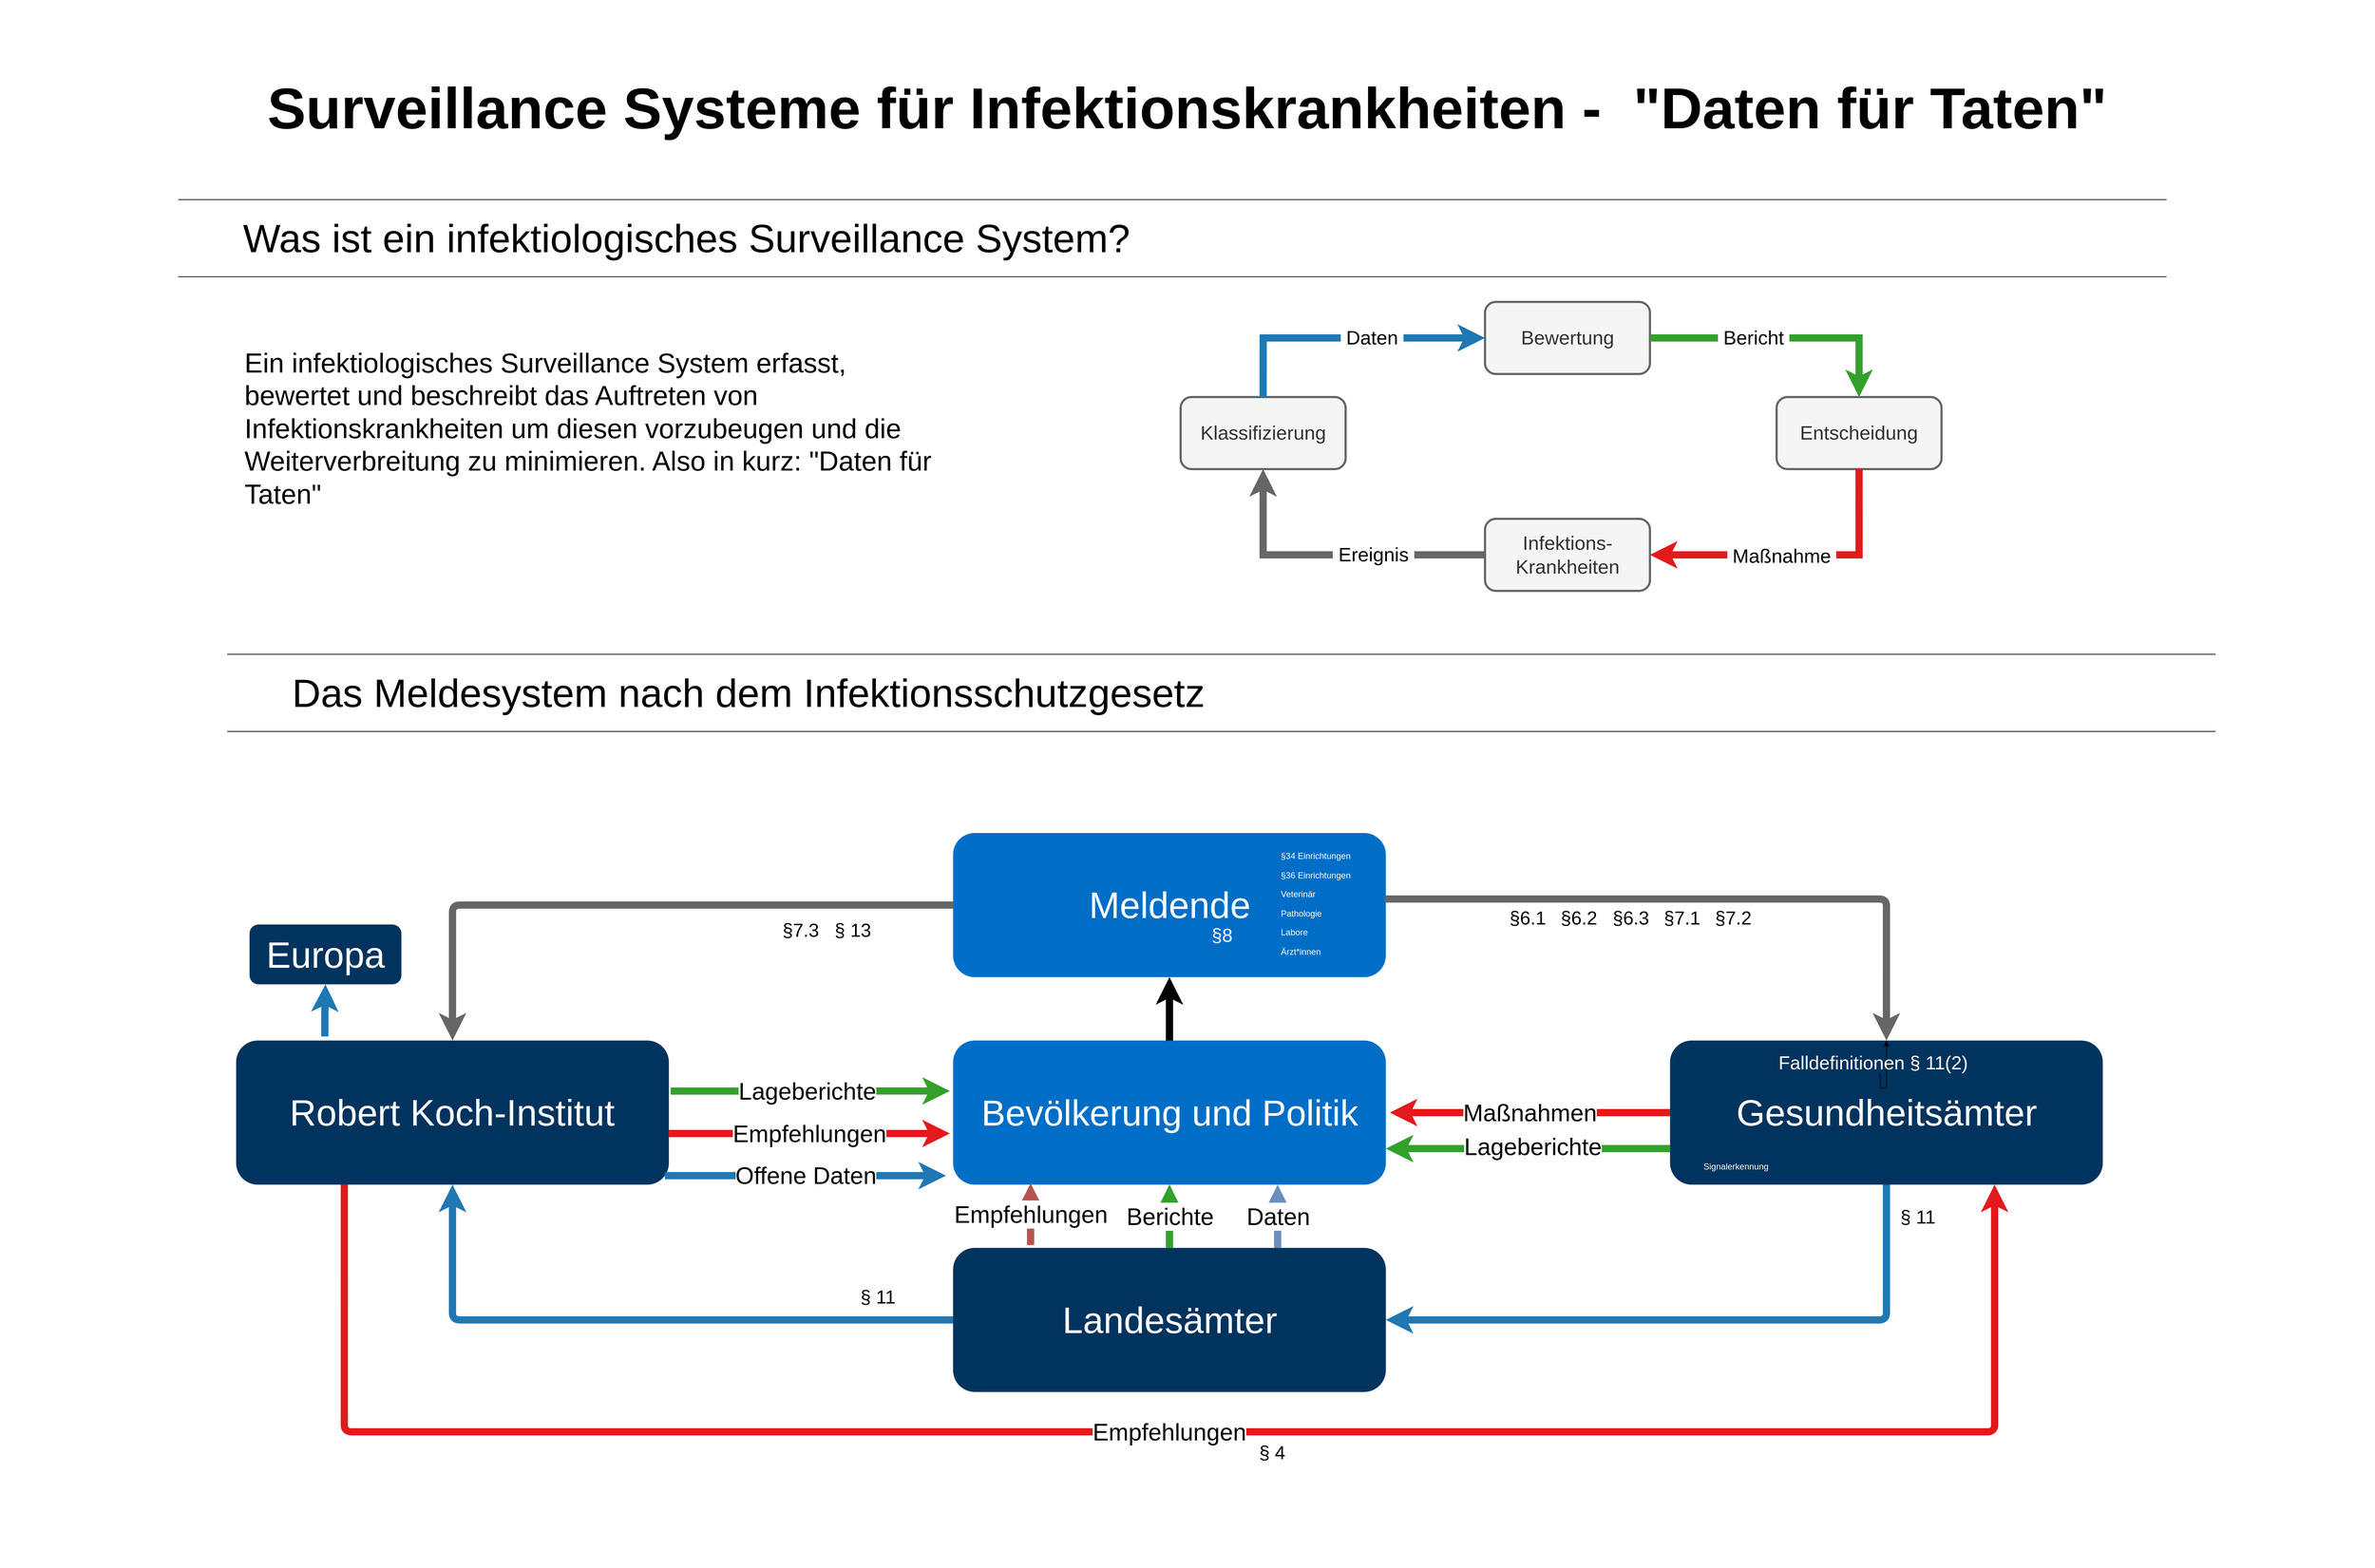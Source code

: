 <mxfile version="20.5.3" type="github">
  <diagram id="PCdTuPednkusaLk7QfRH" name="Page-1">
    <mxGraphModel dx="6627" dy="3697" grid="0" gridSize="10" guides="1" tooltips="1" connect="1" arrows="1" fold="1" page="1" pageScale="1" pageWidth="3300" pageHeight="4681" math="0" shadow="0">
      <root>
        <mxCell id="0" />
        <mxCell id="1" parent="0" />
        <mxCell id="fZpmpn9y3ByHib3t7wht-28" value="Surveillance Systeme für Infektionskrankheiten -&amp;nbsp; &quot;Daten für Taten&quot;" style="text;html=1;strokeColor=none;fillColor=none;align=center;verticalAlign=middle;whiteSpace=wrap;rounded=0;fontSize=80;fontStyle=1" parent="1" vertex="1">
          <mxGeometry x="6" y="299" width="3292" height="299" as="geometry" />
        </mxCell>
        <mxCell id="fZpmpn9y3ByHib3t7wht-30" style="edgeStyle=orthogonalEdgeStyle;curved=1;orthogonalLoop=1;jettySize=auto;html=1;exitX=0.5;exitY=1;exitDx=0;exitDy=0;fontSize=29;endArrow=classic;endFill=1;strokeWidth=1;" parent="1" edge="1">
          <mxGeometry relative="1" as="geometry">
            <mxPoint x="1645" y="630" as="sourcePoint" />
            <mxPoint x="1645" y="630" as="targetPoint" />
          </mxGeometry>
        </mxCell>
        <mxCell id="lvOyBxjIi6jX6nLMWF4I-3" value="&lt;br style=&quot;font-size: 38px;&quot;&gt;&lt;div style=&quot;font-size: 38px;&quot;&gt;Ein infektiologisches Surveillance System erfasst, bewertet und beschreibt das Auftreten von Infektionskrankheiten um diesen vorzubeugen und die Weiterverbreitung zu minimieren. Also in kurz: &quot;Daten für Taten&quot;&lt;br&gt;&lt;/div&gt;&lt;div style=&quot;font-size: 38px;&quot;&gt;&lt;br style=&quot;font-size: 38px;&quot;&gt;&lt;/div&gt;" style="text;html=1;strokeColor=none;fillColor=none;align=left;verticalAlign=top;whiteSpace=wrap;rounded=0;fontSize=38;" parent="1" vertex="1">
          <mxGeometry x="343" y="728" width="992" height="377" as="geometry" />
        </mxCell>
        <mxCell id="kd0Iuf0_5TcYoFRnLQND-27" value="Meldende" style="rounded=1;whiteSpace=wrap;html=1;fillColor=#006ec7;strokeColor=none;align=center;spacing=2;verticalAlign=middle;fontStyle=0;fontSize=51;strokeWidth=3;fontColor=#FFFFFF;" parent="1" vertex="1">
          <mxGeometry x="1327.5" y="1455" width="600" height="200" as="geometry" />
        </mxCell>
        <mxCell id="kd0Iuf0_5TcYoFRnLQND-7" value="Gesundheitsämter" style="rounded=1;whiteSpace=wrap;html=1;fillColor=#00345E;strokeColor=none;strokeWidth=3;fontStyle=0;fontSize=51;fontColor=#FFFFFF;" parent="1" vertex="1">
          <mxGeometry x="2321.584" y="1743" width="600" height="200" as="geometry" />
        </mxCell>
        <mxCell id="52qf8ySm6mOf2ibHxot5-19" value="" style="edgeStyle=orthogonalEdgeStyle;rounded=1;orthogonalLoop=1;jettySize=auto;html=1;fontSize=50;fontColor=#FFFFFF;" parent="1" source="kd0Iuf0_5TcYoFRnLQND-8" target="kd0Iuf0_5TcYoFRnLQND-17" edge="1">
          <mxGeometry relative="1" as="geometry" />
        </mxCell>
        <mxCell id="kd0Iuf0_5TcYoFRnLQND-8" value="Landesämter" style="rounded=1;whiteSpace=wrap;html=1;fillColor=#00345E;strokeColor=none;strokeWidth=3;fontStyle=0;fontSize=51;fontColor=#FFFFFF;" parent="1" vertex="1">
          <mxGeometry x="1327.5" y="2030.692" width="600" height="200" as="geometry" />
        </mxCell>
        <mxCell id="fZpmpn9y3ByHib3t7wht-33" style="orthogonalLoop=1;jettySize=auto;html=1;exitX=1;exitY=0.5;exitDx=0;exitDy=0;fontSize=30;endArrow=classic;endFill=1;strokeWidth=10;fillColor=#d5e8d4;strokeColor=#33a02c;rounded=0;" parent="1" edge="1">
          <mxGeometry relative="1" as="geometry">
            <mxPoint x="935.996" y="1813.102" as="sourcePoint" />
            <mxPoint x="1323" y="1813" as="targetPoint" />
          </mxGeometry>
        </mxCell>
        <mxCell id="fZpmpn9y3ByHib3t7wht-39" value="Lageberichte" style="edgeLabel;html=1;align=center;verticalAlign=middle;resizable=0;points=[];fontSize=33;" parent="fZpmpn9y3ByHib3t7wht-33" vertex="1" connectable="0">
          <mxGeometry x="0.187" y="1" relative="1" as="geometry">
            <mxPoint x="-41" y="1" as="offset" />
          </mxGeometry>
        </mxCell>
        <mxCell id="kd0Iuf0_5TcYoFRnLQND-9" value="Robert Koch-Institut" style="rounded=1;whiteSpace=wrap;html=1;fillColor=#00345E;strokeColor=none;strokeWidth=3;fontStyle=0;fontSize=51;fontColor=#FFFFFF;" parent="1" vertex="1">
          <mxGeometry x="333.42" y="1743" width="600" height="200" as="geometry" />
        </mxCell>
        <mxCell id="kd0Iuf0_5TcYoFRnLQND-10" value="" style="edgeStyle=orthogonalEdgeStyle;rounded=1;orthogonalLoop=1;jettySize=auto;html=1;exitX=0.5;exitY=1;exitDx=0;exitDy=0;entryX=1;entryY=0.5;entryDx=0;entryDy=0;strokeWidth=10;fillColor=#dae8fc;strokeColor=#1f78b4;fontSize=30;" parent="1" source="kd0Iuf0_5TcYoFRnLQND-7" target="kd0Iuf0_5TcYoFRnLQND-8" edge="1">
          <mxGeometry relative="1" as="geometry">
            <mxPoint x="1815.349" y="1514.96" as="sourcePoint" />
            <mxPoint x="2462.658" y="1630.615" as="targetPoint" />
          </mxGeometry>
        </mxCell>
        <mxCell id="kd0Iuf0_5TcYoFRnLQND-11" value="" style="edgeStyle=orthogonalEdgeStyle;rounded=1;orthogonalLoop=1;jettySize=auto;html=1;exitX=0;exitY=0.5;exitDx=0;exitDy=0;entryX=0.5;entryY=1;entryDx=0;entryDy=0;fillColor=#dae8fc;strokeColor=#1f78b4;strokeWidth=10;fontSize=30;" parent="1" source="kd0Iuf0_5TcYoFRnLQND-8" target="kd0Iuf0_5TcYoFRnLQND-9" edge="1">
          <mxGeometry relative="1" as="geometry">
            <mxPoint x="2925.022" y="2093.692" as="sourcePoint" />
            <mxPoint x="2111.262" y="2689.077" as="targetPoint" />
          </mxGeometry>
        </mxCell>
        <mxCell id="kd0Iuf0_5TcYoFRnLQND-14" value="" style="edgeStyle=orthogonalEdgeStyle;rounded=1;orthogonalLoop=1;jettySize=auto;html=1;entryX=0.5;entryY=0;entryDx=0;entryDy=0;fillColor=#f5f5f5;strokeColor=#666666;strokeWidth=10;exitX=0.998;exitY=0.458;exitDx=0;exitDy=0;exitPerimeter=0;fontSize=30;" parent="1" source="kd0Iuf0_5TcYoFRnLQND-27" target="kd0Iuf0_5TcYoFRnLQND-7" edge="1">
          <mxGeometry relative="1" as="geometry">
            <mxPoint x="2749.324" y="1339.538" as="sourcePoint" />
            <mxPoint x="2966.635" y="2226" as="targetPoint" />
          </mxGeometry>
        </mxCell>
        <mxCell id="kd0Iuf0_5TcYoFRnLQND-17" value="Bevölkerung und Politik" style="rounded=1;whiteSpace=wrap;html=1;fillColor=#006ec7;strokeColor=none;strokeWidth=3;fontSize=50;fontColor=#FFFFFF;" parent="1" vertex="1">
          <mxGeometry x="1327.5" y="1743" width="600" height="200" as="geometry" />
        </mxCell>
        <mxCell id="fZpmpn9y3ByHib3t7wht-34" value="Berichte" style="orthogonalLoop=1;jettySize=auto;html=1;exitX=0.5;exitY=0;exitDx=0;exitDy=0;entryX=0.5;entryY=1;entryDx=0;entryDy=0;fontSize=33;endArrow=classic;endFill=1;strokeWidth=10;fillColor=#d5e8d4;strokeColor=#33a02c;" parent="1" source="kd0Iuf0_5TcYoFRnLQND-8" target="kd0Iuf0_5TcYoFRnLQND-17" edge="1">
          <mxGeometry relative="1" as="geometry">
            <mxPoint x="1057.073" y="1882" as="sourcePoint" />
            <mxPoint x="1547.178" y="1882" as="targetPoint" />
          </mxGeometry>
        </mxCell>
        <mxCell id="fZpmpn9y3ByHib3t7wht-38" value="&lt;font style=&quot;font-size: 33px;&quot;&gt;Empfehlungen&lt;/font&gt;" style="edgeStyle=orthogonalEdgeStyle;curved=1;orthogonalLoop=1;jettySize=auto;html=1;exitX=1;exitY=0.5;exitDx=0;exitDy=0;fontSize=33;endArrow=classic;endFill=1;strokeWidth=10;fillColor=#f8cecc;strokeColor=#e31a1c;" parent="1" edge="1">
          <mxGeometry relative="1" as="geometry">
            <mxPoint x="933.42" y="1871.998" as="sourcePoint" />
            <mxPoint x="1323" y="1872" as="targetPoint" />
          </mxGeometry>
        </mxCell>
        <mxCell id="fZpmpn9y3ByHib3t7wht-40" value="Maßnahmen" style="edgeStyle=orthogonalEdgeStyle;orthogonalLoop=1;jettySize=auto;html=1;exitX=0;exitY=0.5;exitDx=0;exitDy=0;fontSize=33;endArrow=classic;endFill=1;strokeWidth=10;fillColor=#f8cecc;strokeColor=#e31a1c;rounded=0;" parent="1" edge="1">
          <mxGeometry relative="1" as="geometry">
            <mxPoint x="2321.587" y="1842.995" as="sourcePoint" />
            <mxPoint x="1933" y="1843" as="targetPoint" />
          </mxGeometry>
        </mxCell>
        <mxCell id="fZpmpn9y3ByHib3t7wht-41" value="" style="edgeStyle=orthogonalEdgeStyle;rounded=1;orthogonalLoop=1;jettySize=auto;html=1;entryX=0.5;entryY=0;entryDx=0;entryDy=0;fillColor=#f5f5f5;strokeColor=#666666;strokeWidth=10;exitX=0;exitY=0.5;exitDx=0;exitDy=0;fontSize=30;" parent="1" source="kd0Iuf0_5TcYoFRnLQND-27" target="kd0Iuf0_5TcYoFRnLQND-9" edge="1">
          <mxGeometry relative="1" as="geometry">
            <mxPoint x="2054.669" y="1588.674" as="sourcePoint" />
            <mxPoint x="2767.818" y="1815.846" as="targetPoint" />
          </mxGeometry>
        </mxCell>
        <mxCell id="lvOyBxjIi6jX6nLMWF4I-12" value="Ärzt*innen" style="text;html=1;strokeColor=none;fillColor=none;align=left;verticalAlign=middle;whiteSpace=wrap;rounded=0;fontSize=12;flipV=0;fontColor=#FFFFFF;" parent="1" vertex="1">
          <mxGeometry x="1780" y="1605" width="60" height="30" as="geometry" />
        </mxCell>
        <mxCell id="lvOyBxjIi6jX6nLMWF4I-13" value="Labore" style="text;html=1;strokeColor=none;fillColor=none;align=left;verticalAlign=middle;whiteSpace=wrap;rounded=0;fontSize=12;flipV=0;fontColor=#FFFFFF;" parent="1" vertex="1">
          <mxGeometry x="1780" y="1578" width="60" height="30" as="geometry" />
        </mxCell>
        <mxCell id="lvOyBxjIi6jX6nLMWF4I-14" value="§34 Einrichtungen" style="text;html=1;strokeColor=none;fillColor=none;align=left;verticalAlign=middle;whiteSpace=wrap;rounded=0;fontSize=12;flipV=0;fontColor=#FFFFFF;" parent="1" vertex="1">
          <mxGeometry x="1780" y="1472" width="121" height="30" as="geometry" />
        </mxCell>
        <mxCell id="lvOyBxjIi6jX6nLMWF4I-15" value="§36 Einrichtungen" style="text;html=1;strokeColor=none;fillColor=none;align=left;verticalAlign=middle;whiteSpace=wrap;rounded=0;fontSize=12;flipV=0;fontColor=#FFFFFF;" parent="1" vertex="1">
          <mxGeometry x="1780" y="1499" width="121" height="30" as="geometry" />
        </mxCell>
        <mxCell id="lvOyBxjIi6jX6nLMWF4I-17" value="&lt;div&gt;Veterinär&lt;/div&gt;" style="text;html=1;strokeColor=none;fillColor=none;align=left;verticalAlign=middle;whiteSpace=wrap;rounded=0;fontSize=12;flipV=0;fontColor=#FFFFFF;" parent="1" vertex="1">
          <mxGeometry x="1780" y="1525" width="102" height="30" as="geometry" />
        </mxCell>
        <mxCell id="lvOyBxjIi6jX6nLMWF4I-18" value="Pathologie" style="text;html=1;strokeColor=none;fillColor=none;align=left;verticalAlign=middle;whiteSpace=wrap;rounded=0;fontSize=12;flipV=0;fontColor=#FFFFFF;" parent="1" vertex="1">
          <mxGeometry x="1780" y="1552" width="102" height="30" as="geometry" />
        </mxCell>
        <mxCell id="lvOyBxjIi6jX6nLMWF4I-19" value="&lt;div style=&quot;font-size: 26px;&quot;&gt;§6.1&lt;/div&gt;" style="text;html=1;strokeColor=none;fillColor=none;align=left;verticalAlign=middle;whiteSpace=wrap;rounded=0;fontSize=26;flipV=0;" parent="1" vertex="1">
          <mxGeometry x="2097" y="1558" width="42" height="30" as="geometry" />
        </mxCell>
        <mxCell id="lvOyBxjIi6jX6nLMWF4I-20" value="§6.2" style="text;html=1;strokeColor=none;fillColor=none;align=left;verticalAlign=middle;whiteSpace=wrap;rounded=0;fontSize=26;flipV=0;" parent="1" vertex="1">
          <mxGeometry x="2168" y="1558" width="42" height="30" as="geometry" />
        </mxCell>
        <mxCell id="lvOyBxjIi6jX6nLMWF4I-21" value="§6.3" style="text;html=1;strokeColor=none;fillColor=none;align=left;verticalAlign=middle;whiteSpace=wrap;rounded=0;fontSize=26;flipV=0;" parent="1" vertex="1">
          <mxGeometry x="2240" y="1558" width="42" height="30" as="geometry" />
        </mxCell>
        <mxCell id="lvOyBxjIi6jX6nLMWF4I-22" value="§7.1" style="text;html=1;strokeColor=none;fillColor=none;align=left;verticalAlign=middle;whiteSpace=wrap;rounded=0;fontSize=26;flipV=0;" parent="1" vertex="1">
          <mxGeometry x="2311" y="1558" width="42" height="30" as="geometry" />
        </mxCell>
        <mxCell id="lvOyBxjIi6jX6nLMWF4I-23" value="§7.2" style="text;html=1;strokeColor=none;fillColor=none;align=left;verticalAlign=middle;whiteSpace=wrap;rounded=0;fontSize=26;flipV=0;" parent="1" vertex="1">
          <mxGeometry x="2382" y="1558" width="42" height="30" as="geometry" />
        </mxCell>
        <mxCell id="lvOyBxjIi6jX6nLMWF4I-24" value="§7.3&amp;nbsp;&amp;nbsp; § 13" style="text;html=1;strokeColor=none;fillColor=none;align=left;verticalAlign=middle;whiteSpace=wrap;rounded=0;fontSize=26;flipV=0;" parent="1" vertex="1">
          <mxGeometry x="1089" y="1575" width="135" height="30" as="geometry" />
        </mxCell>
        <mxCell id="lvOyBxjIi6jX6nLMWF4I-26" value="§ 11" style="text;html=1;strokeColor=none;fillColor=none;align=left;verticalAlign=middle;whiteSpace=wrap;rounded=0;fontSize=26;flipV=0;" parent="1" vertex="1">
          <mxGeometry x="2639" y="1973" width="57" height="30" as="geometry" />
        </mxCell>
        <mxCell id="BKuAPmNaPNa7pb01AUUk-3" style="edgeStyle=orthogonalEdgeStyle;rounded=0;orthogonalLoop=1;jettySize=auto;html=1;exitX=0.5;exitY=1;exitDx=0;exitDy=0;fontSize=26;fontColor=#FFFFFF;" parent="1" source="3UohO4vcld26_OjE0Bnn-11" target="kd0Iuf0_5TcYoFRnLQND-7" edge="1">
          <mxGeometry relative="1" as="geometry" />
        </mxCell>
        <mxCell id="3UohO4vcld26_OjE0Bnn-11" value="Falldefinitionen § 11(2)" style="text;html=1;strokeColor=none;fillColor=none;align=left;verticalAlign=middle;whiteSpace=wrap;rounded=0;fontSize=26;flipV=0;fontColor=#FFFFFF;" parent="1" vertex="1">
          <mxGeometry x="2470" y="1759" width="286" height="30" as="geometry" />
        </mxCell>
        <mxCell id="3UohO4vcld26_OjE0Bnn-12" value="Signalerkennung" style="text;html=1;strokeColor=none;fillColor=none;align=left;verticalAlign=middle;whiteSpace=wrap;rounded=0;fontSize=12;flipV=0;fontColor=#FFFFFF;" parent="1" vertex="1">
          <mxGeometry x="2365.5" y="1903" width="143" height="30" as="geometry" />
        </mxCell>
        <mxCell id="CSjr7Klqc6vboo9VAY52-15" value="" style="group" parent="1" vertex="1" connectable="0">
          <mxGeometry x="321.0" y="1207" width="2757.0" height="107" as="geometry" />
        </mxCell>
        <mxCell id="CSjr7Klqc6vboo9VAY52-12" value="Das Meldesystem nach dem Infektionsschutzgesetz" style="rounded=0;whiteSpace=wrap;html=1;fontSize=55;fontColor=#000000;fillColor=none;strokeColor=none;align=left;" parent="CSjr7Klqc6vboo9VAY52-15" vertex="1">
          <mxGeometry x="88.0" width="2638" height="106" as="geometry" />
        </mxCell>
        <mxCell id="CSjr7Klqc6vboo9VAY52-13" value="" style="endArrow=none;html=1;rounded=0;fontSize=55;" parent="CSjr7Klqc6vboo9VAY52-15" edge="1">
          <mxGeometry width="50" height="50" relative="1" as="geometry">
            <mxPoint y="107" as="sourcePoint" />
            <mxPoint x="2757.0" y="107" as="targetPoint" />
          </mxGeometry>
        </mxCell>
        <mxCell id="CSjr7Klqc6vboo9VAY52-14" value="" style="endArrow=none;html=1;rounded=0;fontSize=55;" parent="CSjr7Klqc6vboo9VAY52-15" edge="1">
          <mxGeometry width="50" height="50" relative="1" as="geometry">
            <mxPoint y="9.095e-13" as="sourcePoint" />
            <mxPoint x="2757.0" y="9.095e-13" as="targetPoint" />
          </mxGeometry>
        </mxCell>
        <mxCell id="CSjr7Klqc6vboo9VAY52-16" value="" style="group" parent="1" vertex="1" connectable="0">
          <mxGeometry x="253.0" y="576" width="2757.0" height="107" as="geometry" />
        </mxCell>
        <mxCell id="CSjr7Klqc6vboo9VAY52-17" value="Was ist ein infektiologisches Surveillance System?" style="rounded=0;whiteSpace=wrap;html=1;fontSize=55;fontColor=#000000;fillColor=none;strokeColor=none;align=left;" parent="CSjr7Klqc6vboo9VAY52-16" vertex="1">
          <mxGeometry x="88" width="1539" height="106" as="geometry" />
        </mxCell>
        <mxCell id="CSjr7Klqc6vboo9VAY52-18" value="" style="endArrow=none;html=1;rounded=0;fontSize=55;" parent="CSjr7Klqc6vboo9VAY52-16" edge="1">
          <mxGeometry width="50" height="50" relative="1" as="geometry">
            <mxPoint y="107" as="sourcePoint" />
            <mxPoint x="2757.0" y="107" as="targetPoint" />
          </mxGeometry>
        </mxCell>
        <mxCell id="CSjr7Klqc6vboo9VAY52-19" value="" style="endArrow=none;html=1;rounded=0;fontSize=55;" parent="CSjr7Klqc6vboo9VAY52-16" edge="1">
          <mxGeometry width="50" height="50" relative="1" as="geometry">
            <mxPoint y="9.095e-13" as="sourcePoint" />
            <mxPoint x="2757.0" y="9.095e-13" as="targetPoint" />
          </mxGeometry>
        </mxCell>
        <mxCell id="vuk5CLJeXbkoHdhwvt_M-1" value="Offene Daten" style="edgeStyle=orthogonalEdgeStyle;curved=1;orthogonalLoop=1;jettySize=auto;html=1;exitX=1;exitY=0.5;exitDx=0;exitDy=0;fontSize=33;endArrow=classic;endFill=1;strokeWidth=10;fillColor=#dae8fc;strokeColor=#1F78B4;" parent="1" edge="1">
          <mxGeometry relative="1" as="geometry">
            <mxPoint x="928.0" y="1930.498" as="sourcePoint" />
            <mxPoint x="1317.58" y="1930.5" as="targetPoint" />
          </mxGeometry>
        </mxCell>
        <mxCell id="vuk5CLJeXbkoHdhwvt_M-3" style="orthogonalLoop=1;jettySize=auto;html=1;fontSize=30;endArrow=classic;endFill=1;strokeWidth=10;fillColor=#d5e8d4;strokeColor=#33a02c;rounded=0;entryX=1;entryY=0.75;entryDx=0;entryDy=0;exitX=0;exitY=0.75;exitDx=0;exitDy=0;" parent="1" source="kd0Iuf0_5TcYoFRnLQND-7" target="kd0Iuf0_5TcYoFRnLQND-17" edge="1">
          <mxGeometry relative="1" as="geometry">
            <mxPoint x="2308" y="1896" as="sourcePoint" />
            <mxPoint x="1333" y="1823" as="targetPoint" />
          </mxGeometry>
        </mxCell>
        <mxCell id="vuk5CLJeXbkoHdhwvt_M-4" value="Lageberichte" style="edgeLabel;html=1;align=center;verticalAlign=middle;resizable=0;points=[];fontSize=33;" parent="vuk5CLJeXbkoHdhwvt_M-3" vertex="1" connectable="0">
          <mxGeometry x="0.187" y="1" relative="1" as="geometry">
            <mxPoint x="43" y="-4" as="offset" />
          </mxGeometry>
        </mxCell>
        <mxCell id="vuk5CLJeXbkoHdhwvt_M-5" value="&lt;font style=&quot;font-size: 33px;&quot;&gt;Empfehlungen&lt;/font&gt;" style="edgeStyle=orthogonalEdgeStyle;orthogonalLoop=1;jettySize=auto;html=1;exitX=0.25;exitY=1;exitDx=0;exitDy=0;fontSize=33;endArrow=classic;endFill=1;strokeWidth=10;fillColor=#f8cecc;strokeColor=#E31A1C;rounded=1;entryX=0.75;entryY=1;entryDx=0;entryDy=0;" parent="1" source="kd0Iuf0_5TcYoFRnLQND-9" target="kd0Iuf0_5TcYoFRnLQND-7" edge="1">
          <mxGeometry relative="1" as="geometry">
            <mxPoint x="580.42" y="1331.4" as="sourcePoint" />
            <mxPoint x="2700.584" y="1331.4" as="targetPoint" />
            <Array as="points">
              <mxPoint x="483" y="2286" />
              <mxPoint x="2772" y="2286" />
            </Array>
          </mxGeometry>
        </mxCell>
        <mxCell id="vuk5CLJeXbkoHdhwvt_M-6" value="Daten" style="edgeStyle=orthogonalEdgeStyle;curved=1;orthogonalLoop=1;jettySize=auto;html=1;exitX=0.75;exitY=0;exitDx=0;exitDy=0;fontSize=33;endArrow=classic;endFill=1;strokeWidth=10;fillColor=#dae8fc;strokeColor=#6c8ebf;entryX=0.75;entryY=1;entryDx=0;entryDy=0;" parent="1" source="kd0Iuf0_5TcYoFRnLQND-8" target="kd0Iuf0_5TcYoFRnLQND-17" edge="1">
          <mxGeometry relative="1" as="geometry">
            <mxPoint x="938" y="1940.498" as="sourcePoint" />
            <mxPoint x="1327.58" y="1940.5" as="targetPoint" />
          </mxGeometry>
        </mxCell>
        <mxCell id="vuk5CLJeXbkoHdhwvt_M-7" value="&lt;font style=&quot;font-size: 33px;&quot;&gt;Empfehlungen&lt;/font&gt;" style="edgeStyle=orthogonalEdgeStyle;curved=1;orthogonalLoop=1;jettySize=auto;html=1;exitX=0.179;exitY=-0.019;exitDx=0;exitDy=0;fontSize=33;endArrow=classic;endFill=1;strokeWidth=10;fillColor=#f8cecc;strokeColor=#b85450;exitPerimeter=0;" parent="1" source="kd0Iuf0_5TcYoFRnLQND-8" edge="1">
          <mxGeometry relative="1" as="geometry">
            <mxPoint x="943.42" y="1881.998" as="sourcePoint" />
            <mxPoint x="1435" y="1941" as="targetPoint" />
          </mxGeometry>
        </mxCell>
        <mxCell id="vuk5CLJeXbkoHdhwvt_M-8" value="" style="edgeStyle=orthogonalEdgeStyle;rounded=1;orthogonalLoop=1;jettySize=auto;html=1;entryX=0.5;entryY=1;entryDx=0;entryDy=0;fillColor=#f5f5f5;strokeColor=#000000;strokeWidth=10;exitX=0.5;exitY=0;exitDx=0;exitDy=0;fontSize=30;" parent="1" source="kd0Iuf0_5TcYoFRnLQND-17" target="kd0Iuf0_5TcYoFRnLQND-27" edge="1">
          <mxGeometry relative="1" as="geometry">
            <mxPoint x="1936.3" y="1556.6" as="sourcePoint" />
            <mxPoint x="2631.584" y="1753" as="targetPoint" />
          </mxGeometry>
        </mxCell>
        <mxCell id="vuk5CLJeXbkoHdhwvt_M-128" value="" style="group" parent="1" vertex="1" connectable="0">
          <mxGeometry x="1642.999" y="718" width="1055.002" height="401" as="geometry" />
        </mxCell>
        <mxCell id="fZpmpn9y3ByHib3t7wht-2" value="Klassifizierung" style="rounded=1;whiteSpace=wrap;html=1;fillColor=#f5f5f5;fontColor=#333333;strokeColor=#666666;fontSize=27;strokeWidth=3;" parent="vuk5CLJeXbkoHdhwvt_M-128" vertex="1">
          <mxGeometry y="132" width="228.702" height="100" as="geometry" />
        </mxCell>
        <mxCell id="fZpmpn9y3ByHib3t7wht-3" value="Bewertung" style="rounded=1;whiteSpace=wrap;html=1;fillColor=#f5f5f5;strokeColor=#666666;fontSize=27;fontColor=#333333;strokeWidth=3;" parent="vuk5CLJeXbkoHdhwvt_M-128" vertex="1">
          <mxGeometry x="422.0" width="228.702" height="100" as="geometry" />
        </mxCell>
        <mxCell id="fZpmpn9y3ByHib3t7wht-6" value="&amp;nbsp;Daten&amp;nbsp; " style="edgeStyle=orthogonalEdgeStyle;rounded=0;orthogonalLoop=1;jettySize=auto;html=1;exitX=0.5;exitY=0;exitDx=0;exitDy=0;entryX=0;entryY=0.5;entryDx=0;entryDy=0;fillColor=#dae8fc;strokeColor=#1f78b4;strokeWidth=10;fontSize=27;" parent="vuk5CLJeXbkoHdhwvt_M-128" source="fZpmpn9y3ByHib3t7wht-2" target="fZpmpn9y3ByHib3t7wht-3" edge="1">
          <mxGeometry x="0.194" relative="1" as="geometry">
            <mxPoint as="offset" />
          </mxGeometry>
        </mxCell>
        <mxCell id="fZpmpn9y3ByHib3t7wht-4" value="Entscheidung" style="rounded=1;whiteSpace=wrap;html=1;fillColor=#f5f5f5;strokeColor=#666666;fontSize=27;fontColor=#333333;strokeWidth=3;" parent="vuk5CLJeXbkoHdhwvt_M-128" vertex="1">
          <mxGeometry x="826.3" y="132" width="228.702" height="100" as="geometry" />
        </mxCell>
        <mxCell id="fZpmpn9y3ByHib3t7wht-7" value="&amp;nbsp;Bericht&amp;nbsp; " style="edgeStyle=orthogonalEdgeStyle;rounded=0;orthogonalLoop=1;jettySize=auto;html=1;exitX=1;exitY=0.5;exitDx=0;exitDy=0;fillColor=#d5e8d4;strokeColor=#33a02c;strokeWidth=10;fontSize=27;" parent="vuk5CLJeXbkoHdhwvt_M-128" source="fZpmpn9y3ByHib3t7wht-3" target="fZpmpn9y3ByHib3t7wht-4" edge="1">
          <mxGeometry x="-0.224" relative="1" as="geometry">
            <mxPoint x="-1" as="offset" />
          </mxGeometry>
        </mxCell>
        <mxCell id="fZpmpn9y3ByHib3t7wht-12" value="&amp;nbsp;Ereignis&amp;nbsp; " style="edgeStyle=orthogonalEdgeStyle;rounded=0;orthogonalLoop=1;jettySize=auto;html=1;fontSize=27;endArrow=classic;endFill=1;strokeWidth=10;fillColor=#f5f5f5;strokeColor=#666666;startArrow=none;spacingTop=0;spacingLeft=0;" parent="vuk5CLJeXbkoHdhwvt_M-128" source="fZpmpn9y3ByHib3t7wht-5" target="fZpmpn9y3ByHib3t7wht-2" edge="1">
          <mxGeometry x="-0.274" relative="1" as="geometry">
            <mxPoint x="559.001" y="344" as="sourcePoint" />
            <mxPoint x="-1095.34" y="320.2" as="targetPoint" />
            <Array as="points" />
            <mxPoint as="offset" />
          </mxGeometry>
        </mxCell>
        <mxCell id="fZpmpn9y3ByHib3t7wht-5" value="&lt;div style=&quot;font-size: 27px;&quot;&gt;Infektions-&lt;/div&gt;&lt;div style=&quot;font-size: 27px;&quot;&gt;Krankheiten&lt;br style=&quot;font-size: 27px;&quot;&gt;&lt;/div&gt;" style="rounded=1;whiteSpace=wrap;html=1;fillColor=#f5f5f5;strokeColor=#666666;fontSize=27;fontColor=#333333;strokeWidth=3;" parent="vuk5CLJeXbkoHdhwvt_M-128" vertex="1">
          <mxGeometry x="422.0" y="301" width="228.702" height="100" as="geometry" />
        </mxCell>
        <mxCell id="vuk5CLJeXbkoHdhwvt_M-124" value="&amp;nbsp;Maßnahme&amp;nbsp; " style="edgeStyle=orthogonalEdgeStyle;rounded=0;orthogonalLoop=1;jettySize=auto;html=1;fontSize=27;endArrow=classic;endFill=1;strokeWidth=10;fillColor=#f5f5f5;strokeColor=#E31A1C;startArrow=none;exitX=0.5;exitY=1;exitDx=0;exitDy=0;entryX=1;entryY=0.5;entryDx=0;entryDy=0;" parent="vuk5CLJeXbkoHdhwvt_M-128" source="fZpmpn9y3ByHib3t7wht-4" target="fZpmpn9y3ByHib3t7wht-5" edge="1">
          <mxGeometry x="0.108" y="2" relative="1" as="geometry">
            <mxPoint x="428.299" y="361" as="sourcePoint" />
            <mxPoint x="124.361" y="242" as="targetPoint" />
            <Array as="points" />
            <mxPoint as="offset" />
          </mxGeometry>
        </mxCell>
        <mxCell id="vuk5CLJeXbkoHdhwvt_M-129" value="§8" style="text;html=1;strokeColor=none;fillColor=none;align=left;verticalAlign=middle;whiteSpace=wrap;rounded=0;fontSize=26;flipV=0;fontColor=#FFFFFF;" parent="1" vertex="1">
          <mxGeometry x="1684" y="1582" width="42" height="30" as="geometry" />
        </mxCell>
        <mxCell id="vuk5CLJeXbkoHdhwvt_M-130" value="Europa" style="rounded=1;whiteSpace=wrap;html=1;fillColor=#00345E;strokeColor=none;strokeWidth=3;fontStyle=0;fontSize=51;fontColor=#FFFFFF;" parent="1" vertex="1">
          <mxGeometry x="352" y="1582" width="210.58" height="83" as="geometry" />
        </mxCell>
        <mxCell id="vuk5CLJeXbkoHdhwvt_M-131" value="" style="edgeStyle=orthogonalEdgeStyle;rounded=1;orthogonalLoop=1;jettySize=auto;html=1;exitX=0.205;exitY=-0.028;exitDx=0;exitDy=0;fillColor=#dae8fc;strokeColor=#1f78b4;strokeWidth=10;fontSize=30;exitPerimeter=0;" parent="1" source="kd0Iuf0_5TcYoFRnLQND-9" target="vuk5CLJeXbkoHdhwvt_M-130" edge="1">
          <mxGeometry relative="1" as="geometry">
            <mxPoint x="1337.5" y="2140.692" as="sourcePoint" />
            <mxPoint x="643.42" y="1953" as="targetPoint" />
          </mxGeometry>
        </mxCell>
        <mxCell id="BKuAPmNaPNa7pb01AUUk-1" value="§ 11" style="text;html=1;strokeColor=none;fillColor=none;align=left;verticalAlign=middle;whiteSpace=wrap;rounded=0;fontSize=26;flipV=0;" parent="1" vertex="1">
          <mxGeometry x="1197" y="2084" width="57" height="30" as="geometry" />
        </mxCell>
        <mxCell id="BKuAPmNaPNa7pb01AUUk-4" value="§ 4" style="text;html=1;strokeColor=none;fillColor=none;align=left;verticalAlign=middle;whiteSpace=wrap;rounded=0;fontSize=26;flipV=0;" parent="1" vertex="1">
          <mxGeometry x="1750" y="2300" width="57" height="30" as="geometry" />
        </mxCell>
        <mxCell id="uH3QIjHQhJmXGDNUcWax-1" value="" style="rounded=0;whiteSpace=wrap;html=1;fontSize=26;fontColor=#FFFFFF;strokeColor=none;fillColor=none;" vertex="1" parent="1">
          <mxGeometry x="1420" y="2414" width="120" height="60" as="geometry" />
        </mxCell>
      </root>
    </mxGraphModel>
  </diagram>
</mxfile>
